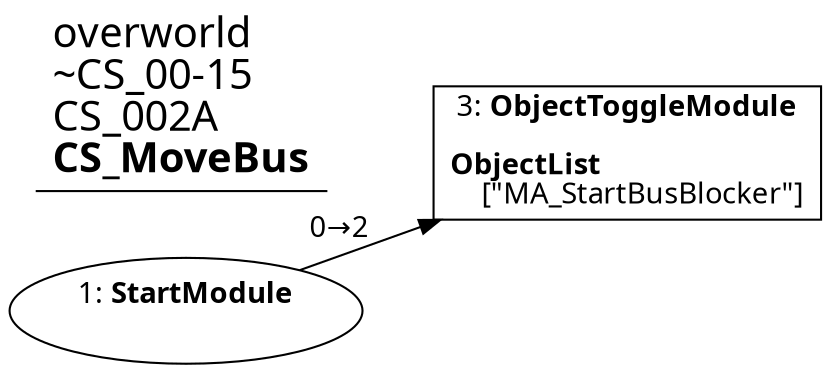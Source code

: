 digraph {
    layout = fdp;
    overlap = prism;
    sep = "+16";
    splines = spline;

    node [ shape = box ];

    graph [ fontname = "Segoe UI" ];
    node [ fontname = "Segoe UI" ];
    edge [ fontname = "Segoe UI" ];

    1 [ label = <1: <b>StartModule</b><br/><br/>> ];
    1 [ shape = oval ]
    1 [ pos = "0.19500001,-0.22900002!" ];
    1 -> 3 [ label = "0→2" ];

    3 [ label = <3: <b>ObjectToggleModule</b><br/><br/><b>ObjectList</b><br align="left"/>    [&quot;MA_StartBusBlocker&quot;]<br align="left"/>> ];
    3 [ pos = "0.386,-0.18300001!" ];

    title [ pos = "0.194,-0.18200001!" ];
    title [ shape = underline ];
    title [ label = <<font point-size="20">overworld<br align="left"/>~CS_00-15<br align="left"/>CS_002A<br align="left"/><b>CS_MoveBus</b><br align="left"/></font>> ];
}

